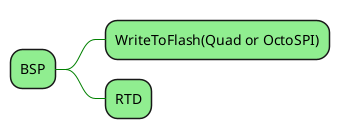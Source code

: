 @startmindmap
<style>
mindmapDiagram {
  node {
    BackgroundColor lightGreen
  }
  boxless {
    FontColor darkgreen
  }
}

arrow {
    LineColor green
}

</style>
* BSP
** WriteToFlash(Quad or OctoSPI)
** RTD
@endmindmap